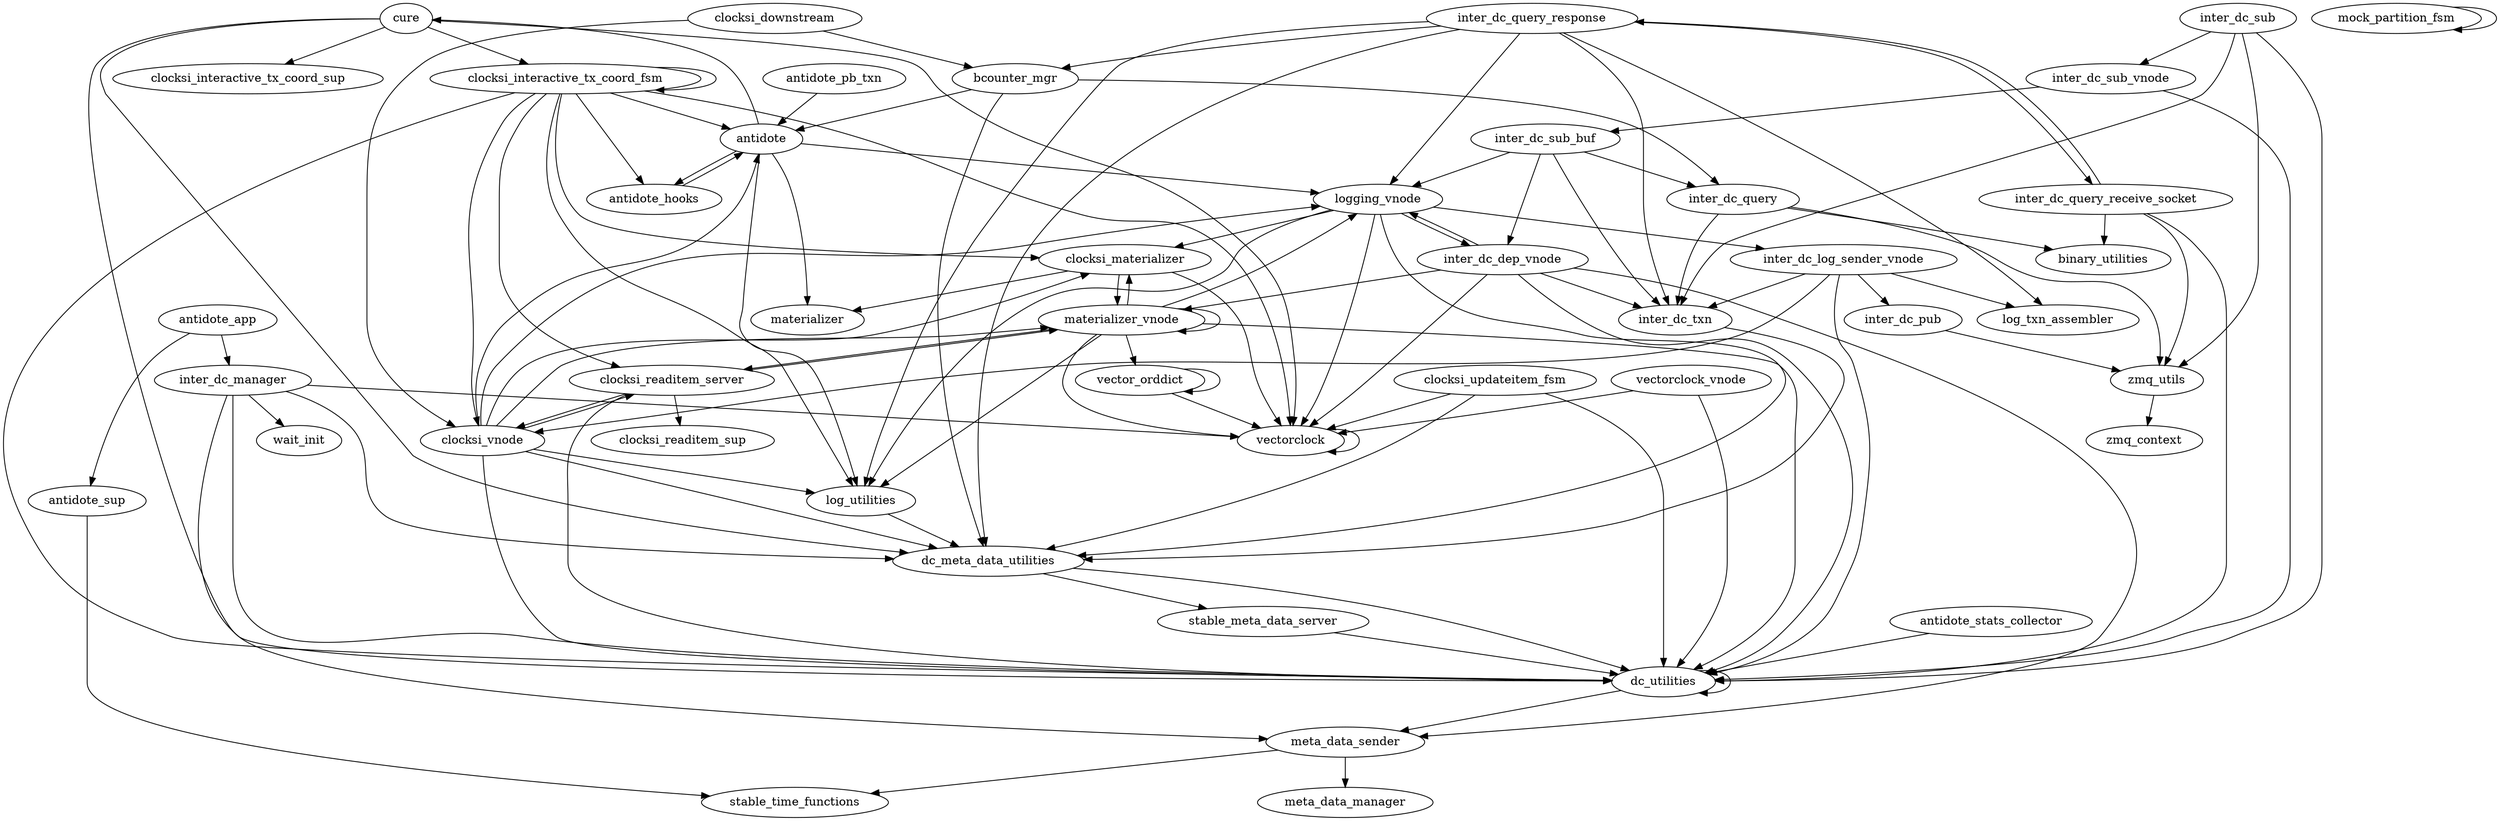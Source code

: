 digraph G {
"antidote_app" -> "antidote_sup"
"antidote_app" -> "inter_dc_manager"
"antidote" -> "materializer"
"antidote" -> "log_utilities"
"antidote" -> "logging_vnode"
"antidote" -> "antidote_hooks"
"antidote" -> "cure"
"antidote_hooks" -> "antidote"
"antidote_pb_txn" -> "antidote"
"antidote_stats_collector" -> "dc_utilities"
"antidote_sup" -> "stable_time_functions"
"bcounter_mgr" -> "dc_meta_data_utilities"
"bcounter_mgr" -> "antidote"
"bcounter_mgr" -> "inter_dc_query"
"clocksi_downstream" -> "clocksi_vnode"
"clocksi_downstream" -> "bcounter_mgr"
"clocksi_interactive_tx_coord_fsm" -> "antidote"
"clocksi_interactive_tx_coord_fsm" -> "clocksi_readitem_server"
"clocksi_interactive_tx_coord_fsm" -> "log_utilities"
"clocksi_interactive_tx_coord_fsm" -> "antidote_hooks"
"clocksi_interactive_tx_coord_fsm" -> "clocksi_vnode"
"clocksi_interactive_tx_coord_fsm" -> "clocksi_materializer"
"clocksi_interactive_tx_coord_fsm" -> "dc_utilities"
"clocksi_interactive_tx_coord_fsm" -> "vectorclock"
"clocksi_interactive_tx_coord_fsm" -> "clocksi_interactive_tx_coord_fsm"
"clocksi_materializer" -> "materializer"
"clocksi_materializer" -> "materializer_vnode"
"clocksi_materializer" -> "vectorclock"
"clocksi_readitem_server" -> "dc_utilities"
"clocksi_readitem_server" -> "clocksi_readitem_sup"
"clocksi_readitem_server" -> "materializer_vnode"
"clocksi_readitem_server" -> "clocksi_vnode"
"clocksi_updateitem_fsm" -> "dc_meta_data_utilities"
"clocksi_updateitem_fsm" -> "vectorclock"
"clocksi_updateitem_fsm" -> "dc_utilities"
"clocksi_vnode" -> "clocksi_readitem_server"
"clocksi_vnode" -> "clocksi_materializer"
"clocksi_vnode" -> "dc_utilities"
"clocksi_vnode" -> "log_utilities"
"clocksi_vnode" -> "logging_vnode"
"clocksi_vnode" -> "dc_meta_data_utilities"
"clocksi_vnode" -> "antidote"
"clocksi_vnode" -> "materializer_vnode"
"cure" -> "vectorclock"
"cure" -> "clocksi_interactive_tx_coord_fsm"
"cure" -> "clocksi_interactive_tx_coord_sup"
"cure" -> "dc_utilities"
"cure" -> "dc_meta_data_utilities"
"dc_meta_data_utilities" -> "stable_meta_data_server"
"dc_meta_data_utilities" -> "dc_utilities"
"dc_utilities" -> "dc_utilities"
"dc_utilities" -> "meta_data_sender"
"inter_dc_dep_vnode" -> "dc_utilities"
"inter_dc_dep_vnode" -> "vectorclock"
"inter_dc_dep_vnode" -> "logging_vnode"
"inter_dc_dep_vnode" -> "materializer_vnode"
"inter_dc_dep_vnode" -> "meta_data_sender"
"inter_dc_dep_vnode" -> "inter_dc_txn"
"inter_dc_log_sender_vnode" -> "dc_utilities"
"inter_dc_log_sender_vnode" -> "log_txn_assembler"
"inter_dc_log_sender_vnode" -> "inter_dc_txn"
"inter_dc_log_sender_vnode" -> "inter_dc_pub"
"inter_dc_log_sender_vnode" -> "clocksi_vnode"
"inter_dc_manager" -> "dc_utilities"
"inter_dc_manager" -> "dc_meta_data_utilities"
"inter_dc_manager" -> "wait_init"
"inter_dc_manager" -> "meta_data_sender"
"inter_dc_manager" -> "vectorclock"
"inter_dc_pub" -> "zmq_utils"
"inter_dc_query" -> "inter_dc_txn"
"inter_dc_query" -> "zmq_utils"
"inter_dc_query" -> "binary_utilities"
"inter_dc_query_receive_socket" -> "dc_utilities"
"inter_dc_query_receive_socket" -> "zmq_utils"
"inter_dc_query_receive_socket" -> "binary_utilities"
"inter_dc_query_receive_socket" -> "inter_dc_query_response"
"inter_dc_query_response" -> "dc_meta_data_utilities"
"inter_dc_query_response" -> "inter_dc_txn"
"inter_dc_query_response" -> "inter_dc_query_receive_socket"
"inter_dc_query_response" -> "bcounter_mgr"
"inter_dc_query_response" -> "log_utilities"
"inter_dc_query_response" -> "log_txn_assembler"
"inter_dc_query_response" -> "logging_vnode"
"inter_dc_sub_buf" -> "logging_vnode"
"inter_dc_sub_buf" -> "inter_dc_txn"
"inter_dc_sub_buf" -> "inter_dc_dep_vnode"
"inter_dc_sub_buf" -> "inter_dc_query"
"inter_dc_sub" -> "inter_dc_txn"
"inter_dc_sub" -> "inter_dc_sub_vnode"
"inter_dc_sub" -> "zmq_utils"
"inter_dc_sub" -> "dc_utilities"
"inter_dc_sub_vnode" -> "inter_dc_sub_buf"
"inter_dc_sub_vnode" -> "dc_utilities"
"inter_dc_txn" -> "dc_meta_data_utilities"
"logging_vnode" -> "dc_meta_data_utilities"
"logging_vnode" -> "vectorclock"
"logging_vnode" -> "inter_dc_dep_vnode"
"logging_vnode" -> "inter_dc_log_sender_vnode"
"logging_vnode" -> "log_utilities"
"logging_vnode" -> "clocksi_materializer"
"log_utilities" -> "dc_meta_data_utilities"
"materializer_vnode" -> "clocksi_readitem_server"
"materializer_vnode" -> "log_utilities"
"materializer_vnode" -> "logging_vnode"
"materializer_vnode" -> "dc_utilities"
"materializer_vnode" -> "vector_orddict"
"materializer_vnode" -> "clocksi_materializer"
"materializer_vnode" -> "vectorclock"
"materializer_vnode" -> "materializer_vnode"
"meta_data_sender" -> "meta_data_manager"
"meta_data_sender" -> "stable_time_functions"
"mock_partition_fsm" -> "mock_partition_fsm"
"stable_meta_data_server" -> "dc_utilities"
"vectorclock" -> "vectorclock"
"vectorclock_vnode" -> "vectorclock"
"vectorclock_vnode" -> "dc_utilities"
"vector_orddict" -> "vectorclock"
"vector_orddict" -> "vector_orddict"
"zmq_utils" -> "zmq_context"
}

